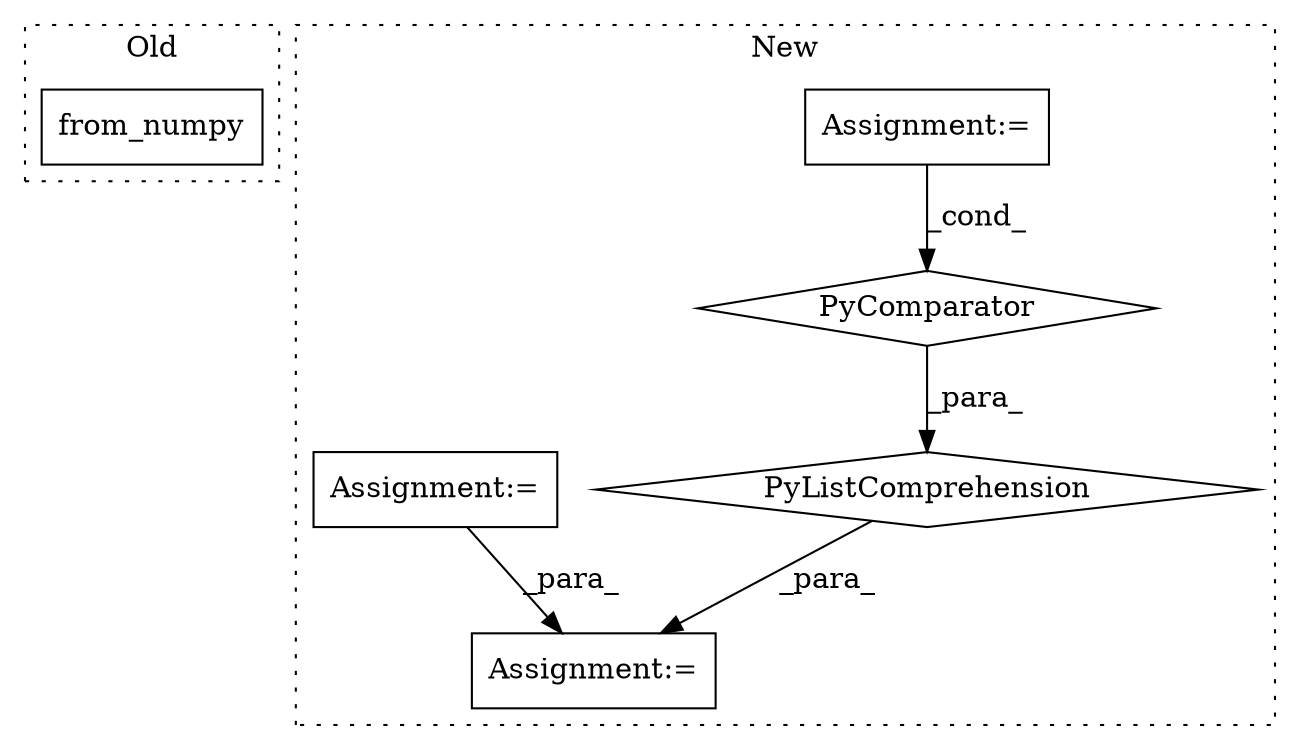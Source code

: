 digraph G {
subgraph cluster0 {
1 [label="from_numpy" a="32" s="1732,1746" l="11,1" shape="box"];
label = "Old";
style="dotted";
}
subgraph cluster1 {
2 [label="PyListComprehension" a="109" s="1576" l="230" shape="diamond"];
3 [label="PyComparator" a="113" s="1762" l="31" shape="diamond"];
4 [label="Assignment:=" a="7" s="1531" l="1" shape="box"];
5 [label="Assignment:=" a="7" s="1762" l="31" shape="box"];
6 [label="Assignment:=" a="7" s="1471" l="1" shape="box"];
label = "New";
style="dotted";
}
2 -> 4 [label="_para_"];
3 -> 2 [label="_para_"];
5 -> 3 [label="_cond_"];
6 -> 4 [label="_para_"];
}
